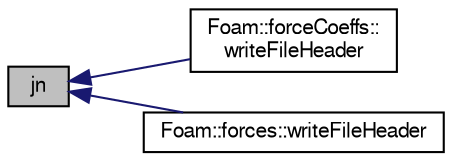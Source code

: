 digraph "jn"
{
  bgcolor="transparent";
  edge [fontname="FreeSans",fontsize="10",labelfontname="FreeSans",labelfontsize="10"];
  node [fontname="FreeSans",fontsize="10",shape=record];
  rankdir="LR";
  Node39540 [label="jn",height=0.2,width=0.4,color="black", fillcolor="grey75", style="filled", fontcolor="black"];
  Node39540 -> Node39541 [dir="back",color="midnightblue",fontsize="10",style="solid",fontname="FreeSans"];
  Node39541 [label="Foam::forceCoeffs::\lwriteFileHeader",height=0.2,width=0.4,color="black",URL="$a28826.html#a9e619cf96b2a2ae6779b4209d45ed8f8",tooltip="Output file header information. "];
  Node39540 -> Node39542 [dir="back",color="midnightblue",fontsize="10",style="solid",fontname="FreeSans"];
  Node39542 [label="Foam::forces::writeFileHeader",height=0.2,width=0.4,color="black",URL="$a28830.html#a9e619cf96b2a2ae6779b4209d45ed8f8",tooltip="Output file header information. "];
}
